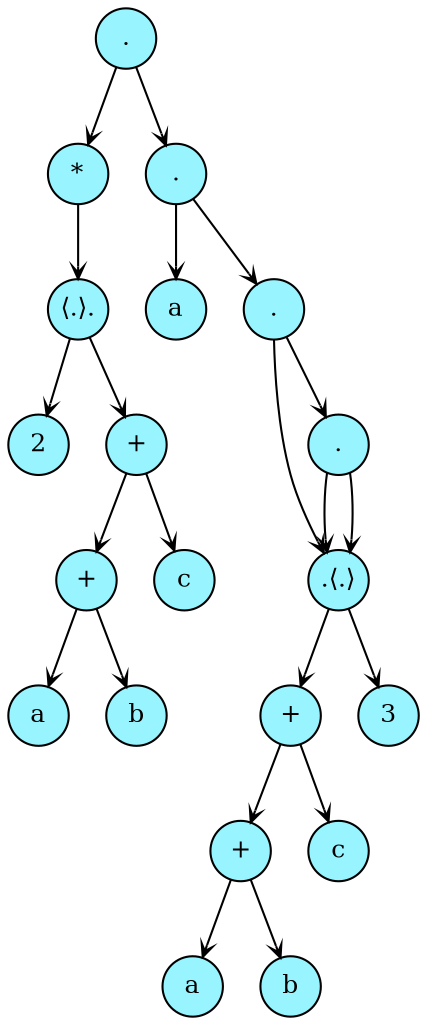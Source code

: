 digraph
{
  edge [arrowhead = vee, arrowsize = .6]
  node [fontsize = 12, fillcolor = cadetblue1, shape = circle, style = "filled,rounded", height = 0.4, width = 0.4, fixedsize = true]

  4 [label="2"]
  7 [label="a"]
  8 [label="b"]
  6 [label="+"]
  6 -> 7
  6 -> 8
  9 [label="c"]
  5 [label="+"]
  5 -> 6
  5 -> 9
  3 [label="⟨.⟩."]
  3 -> 4
  3 -> 5
  2 [label="*"]
  2 -> 3
  11 [label="a"]
  17 [label="a"]
  18 [label="b"]
  16 [label="+"]
  16 -> 17
  16 -> 18
  19 [label="c"]
  15 [label="+"]
  15 -> 16
  15 -> 19
  20 [label="3"]
  14 [label=".⟨.⟩"]
  14 -> 15
  14 -> 20
  13 [label="."]
  13 -> 14
  13 -> 14
  12 [label="."]
  12 -> 13
  12 -> 14
  10 [label="."]
  10 -> 11
  10 -> 12
  1 [label="."]
  1 -> 2
  1 -> 10
}
